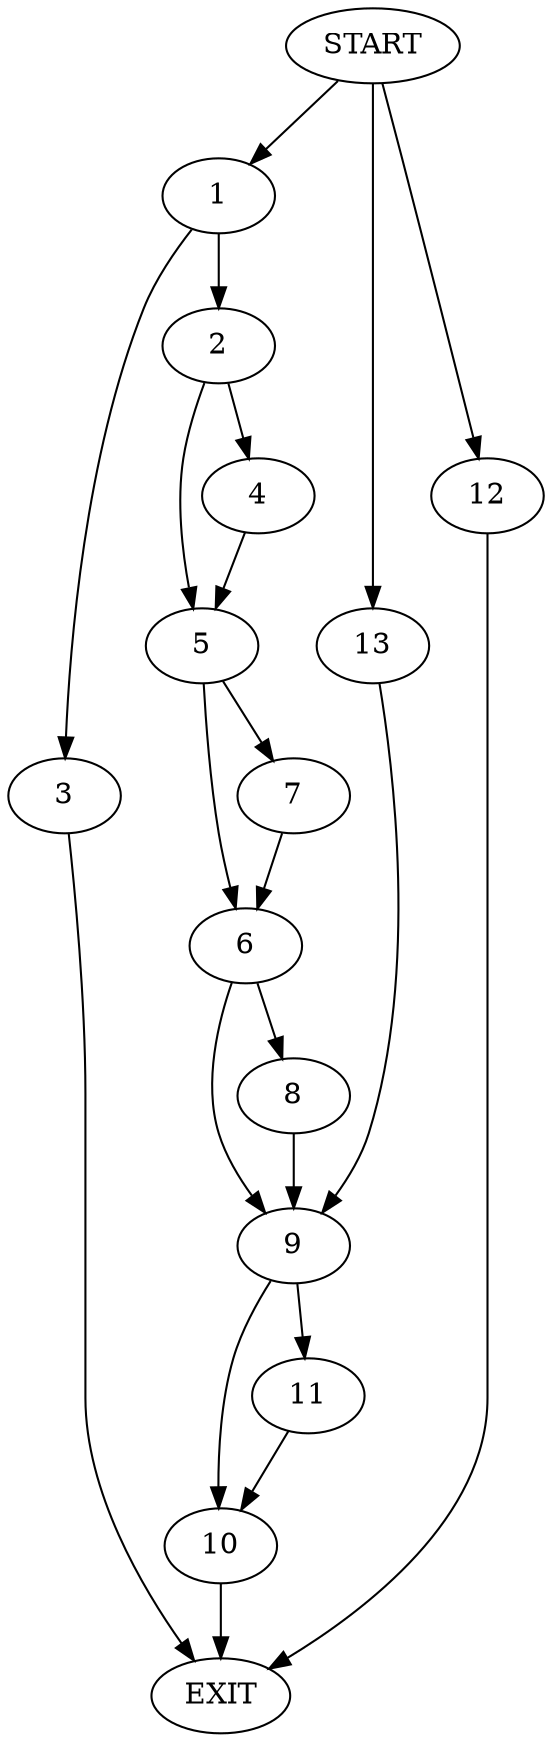 digraph {
0 [label="START"]
14 [label="EXIT"]
0 -> 1
1 -> 2
1 -> 3
3 -> 14
2 -> 4
2 -> 5
5 -> 6
5 -> 7
4 -> 5
7 -> 6
6 -> 8
6 -> 9
9 -> 10
9 -> 11
8 -> 9
0 -> 12
12 -> 14
0 -> 13
13 -> 9
11 -> 10
10 -> 14
}
